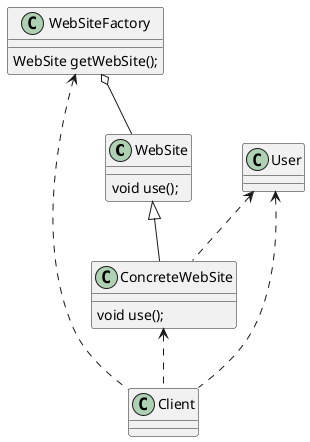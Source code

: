 @startuml

abstract class WebSite
class  ConcreteWebSite
class WebSiteFactory
class Client
class User

WebSite <|-- ConcreteWebSite
WebSiteFactory o-- WebSite

WebSiteFactory  <.. Client
ConcreteWebSite <.down. Client
User <.down.Client
User <.down.ConcreteWebSite

class WebSite{
  void use();
}

class  ConcreteWebSite{
  void use();
}

class WebSiteFactory{
  WebSite getWebSite();
}
@enduml
